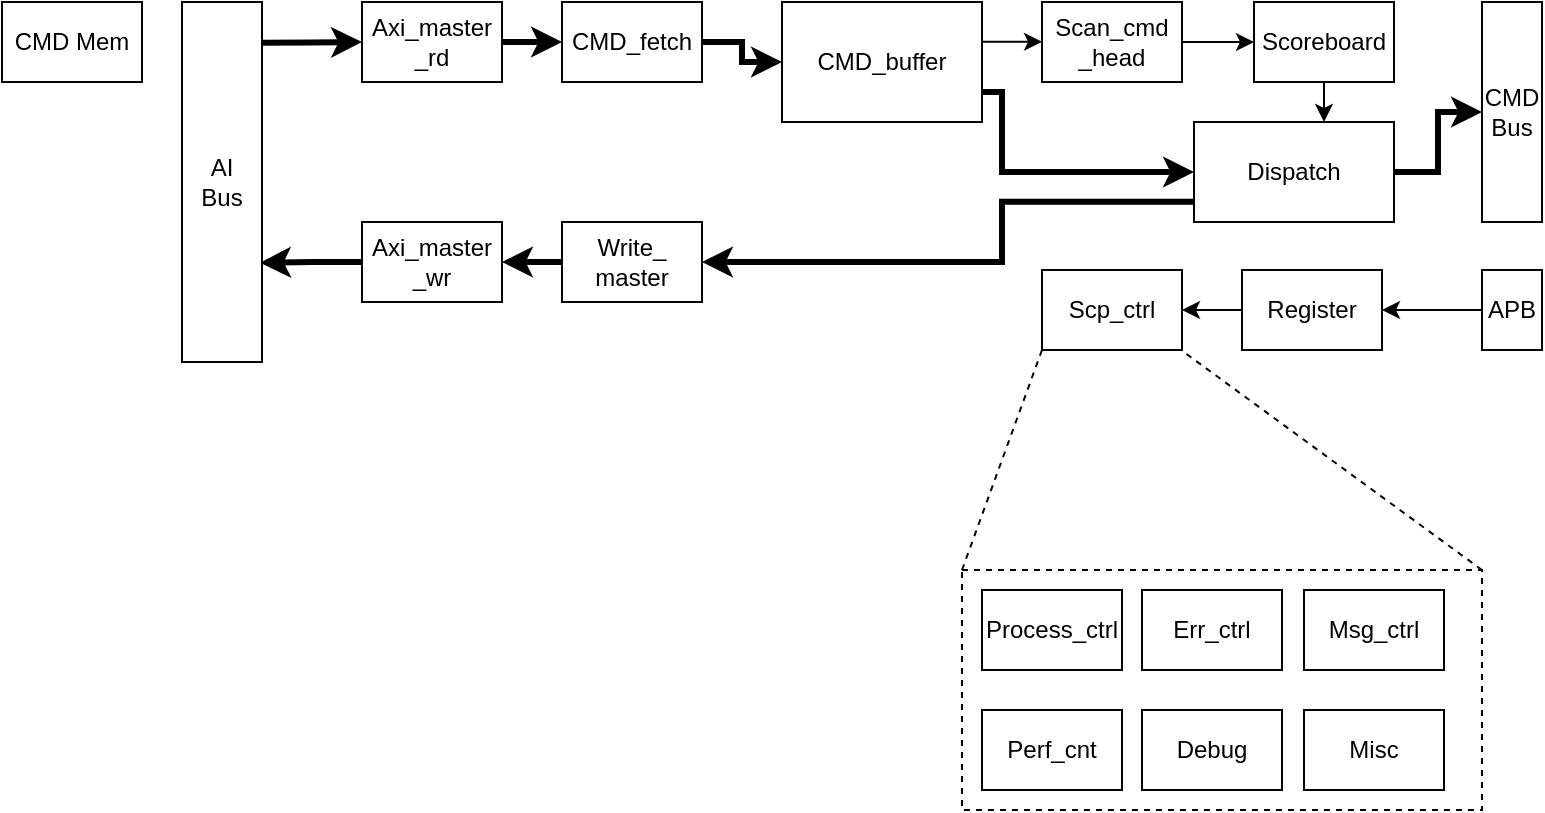 <mxfile version="21.5.2" type="github">
  <diagram name="第 1 页" id="LpcylKUexM6prcseToAj">
    <mxGraphModel dx="1728" dy="937" grid="1" gridSize="10" guides="1" tooltips="1" connect="1" arrows="1" fold="1" page="1" pageScale="1" pageWidth="1169" pageHeight="827" math="0" shadow="0">
      <root>
        <mxCell id="0" />
        <mxCell id="1" parent="0" />
        <mxCell id="ImF7eDTHu0jVzkc-1LmT-39" value="" style="rounded=0;whiteSpace=wrap;html=1;dashed=1;" vertex="1" parent="1">
          <mxGeometry x="500" y="564" width="260" height="120" as="geometry" />
        </mxCell>
        <mxCell id="ImF7eDTHu0jVzkc-1LmT-18" value="" style="edgeStyle=orthogonalEdgeStyle;rounded=0;orthogonalLoop=1;jettySize=auto;html=1;strokeWidth=3;" edge="1" parent="1" source="ImF7eDTHu0jVzkc-1LmT-1" target="ImF7eDTHu0jVzkc-1LmT-2">
          <mxGeometry relative="1" as="geometry" />
        </mxCell>
        <mxCell id="ImF7eDTHu0jVzkc-1LmT-1" value="CMD_fetch" style="rounded=0;whiteSpace=wrap;html=1;" vertex="1" parent="1">
          <mxGeometry x="300" y="280" width="70" height="40" as="geometry" />
        </mxCell>
        <mxCell id="ImF7eDTHu0jVzkc-1LmT-20" value="" style="edgeStyle=orthogonalEdgeStyle;rounded=0;orthogonalLoop=1;jettySize=auto;html=1;entryX=0;entryY=0.5;entryDx=0;entryDy=0;exitX=0.997;exitY=0.332;exitDx=0;exitDy=0;exitPerimeter=0;" edge="1" parent="1" source="ImF7eDTHu0jVzkc-1LmT-2" target="ImF7eDTHu0jVzkc-1LmT-3">
          <mxGeometry relative="1" as="geometry" />
        </mxCell>
        <mxCell id="ImF7eDTHu0jVzkc-1LmT-24" style="edgeStyle=orthogonalEdgeStyle;rounded=0;orthogonalLoop=1;jettySize=auto;html=1;entryX=0;entryY=0.5;entryDx=0;entryDy=0;exitX=1;exitY=0.75;exitDx=0;exitDy=0;strokeWidth=3;" edge="1" parent="1" source="ImF7eDTHu0jVzkc-1LmT-2" target="ImF7eDTHu0jVzkc-1LmT-8">
          <mxGeometry relative="1" as="geometry">
            <Array as="points">
              <mxPoint x="520" y="325" />
              <mxPoint x="520" y="365" />
            </Array>
          </mxGeometry>
        </mxCell>
        <mxCell id="ImF7eDTHu0jVzkc-1LmT-2" value="CMD_buffer" style="rounded=0;whiteSpace=wrap;html=1;" vertex="1" parent="1">
          <mxGeometry x="410" y="280" width="100" height="60" as="geometry" />
        </mxCell>
        <mxCell id="ImF7eDTHu0jVzkc-1LmT-21" value="" style="edgeStyle=orthogonalEdgeStyle;rounded=0;orthogonalLoop=1;jettySize=auto;html=1;" edge="1" parent="1" source="ImF7eDTHu0jVzkc-1LmT-3" target="ImF7eDTHu0jVzkc-1LmT-4">
          <mxGeometry relative="1" as="geometry" />
        </mxCell>
        <mxCell id="ImF7eDTHu0jVzkc-1LmT-3" value="Scan_cmd&lt;br&gt;_head" style="rounded=0;whiteSpace=wrap;html=1;" vertex="1" parent="1">
          <mxGeometry x="540" y="280" width="70" height="40" as="geometry" />
        </mxCell>
        <mxCell id="ImF7eDTHu0jVzkc-1LmT-23" value="" style="edgeStyle=orthogonalEdgeStyle;rounded=0;orthogonalLoop=1;jettySize=auto;html=1;entryX=0.649;entryY=0.005;entryDx=0;entryDy=0;entryPerimeter=0;" edge="1" parent="1" source="ImF7eDTHu0jVzkc-1LmT-4" target="ImF7eDTHu0jVzkc-1LmT-8">
          <mxGeometry relative="1" as="geometry" />
        </mxCell>
        <mxCell id="ImF7eDTHu0jVzkc-1LmT-4" value="Scoreboard" style="rounded=0;whiteSpace=wrap;html=1;" vertex="1" parent="1">
          <mxGeometry x="646" y="280" width="70" height="40" as="geometry" />
        </mxCell>
        <mxCell id="ImF7eDTHu0jVzkc-1LmT-31" value="" style="edgeStyle=orthogonalEdgeStyle;rounded=0;orthogonalLoop=1;jettySize=auto;html=1;strokeWidth=3;" edge="1" parent="1" source="ImF7eDTHu0jVzkc-1LmT-5" target="ImF7eDTHu0jVzkc-1LmT-11">
          <mxGeometry relative="1" as="geometry" />
        </mxCell>
        <mxCell id="ImF7eDTHu0jVzkc-1LmT-5" value="Write_&lt;br&gt;master" style="rounded=0;whiteSpace=wrap;html=1;" vertex="1" parent="1">
          <mxGeometry x="300" y="390" width="70" height="40" as="geometry" />
        </mxCell>
        <mxCell id="ImF7eDTHu0jVzkc-1LmT-33" value="" style="edgeStyle=orthogonalEdgeStyle;rounded=0;orthogonalLoop=1;jettySize=auto;html=1;" edge="1" parent="1" source="ImF7eDTHu0jVzkc-1LmT-6" target="ImF7eDTHu0jVzkc-1LmT-7">
          <mxGeometry relative="1" as="geometry" />
        </mxCell>
        <mxCell id="ImF7eDTHu0jVzkc-1LmT-6" value="Register" style="rounded=0;whiteSpace=wrap;html=1;" vertex="1" parent="1">
          <mxGeometry x="640" y="414" width="70" height="40" as="geometry" />
        </mxCell>
        <mxCell id="ImF7eDTHu0jVzkc-1LmT-7" value="Scp_ctrl" style="rounded=0;whiteSpace=wrap;html=1;" vertex="1" parent="1">
          <mxGeometry x="540" y="414" width="70" height="40" as="geometry" />
        </mxCell>
        <mxCell id="ImF7eDTHu0jVzkc-1LmT-28" value="" style="edgeStyle=orthogonalEdgeStyle;rounded=0;orthogonalLoop=1;jettySize=auto;html=1;strokeWidth=3;" edge="1" parent="1" source="ImF7eDTHu0jVzkc-1LmT-8" target="ImF7eDTHu0jVzkc-1LmT-14">
          <mxGeometry relative="1" as="geometry" />
        </mxCell>
        <mxCell id="ImF7eDTHu0jVzkc-1LmT-30" style="edgeStyle=orthogonalEdgeStyle;rounded=0;orthogonalLoop=1;jettySize=auto;html=1;entryX=1;entryY=0.5;entryDx=0;entryDy=0;exitX=-0.002;exitY=0.797;exitDx=0;exitDy=0;exitPerimeter=0;strokeWidth=3;" edge="1" parent="1" source="ImF7eDTHu0jVzkc-1LmT-8" target="ImF7eDTHu0jVzkc-1LmT-5">
          <mxGeometry relative="1" as="geometry">
            <Array as="points">
              <mxPoint x="520" y="380" />
              <mxPoint x="520" y="410" />
            </Array>
          </mxGeometry>
        </mxCell>
        <mxCell id="ImF7eDTHu0jVzkc-1LmT-8" value="Dispatch" style="rounded=0;whiteSpace=wrap;html=1;" vertex="1" parent="1">
          <mxGeometry x="616" y="340" width="100" height="50" as="geometry" />
        </mxCell>
        <mxCell id="ImF7eDTHu0jVzkc-1LmT-17" value="" style="edgeStyle=orthogonalEdgeStyle;rounded=0;orthogonalLoop=1;jettySize=auto;html=1;strokeWidth=3;" edge="1" parent="1" source="ImF7eDTHu0jVzkc-1LmT-9" target="ImF7eDTHu0jVzkc-1LmT-1">
          <mxGeometry relative="1" as="geometry" />
        </mxCell>
        <mxCell id="ImF7eDTHu0jVzkc-1LmT-9" value="Axi_master&lt;br&gt;_rd" style="rounded=0;whiteSpace=wrap;html=1;" vertex="1" parent="1">
          <mxGeometry x="200" y="280" width="70" height="40" as="geometry" />
        </mxCell>
        <mxCell id="ImF7eDTHu0jVzkc-1LmT-27" value="" style="edgeStyle=orthogonalEdgeStyle;rounded=0;orthogonalLoop=1;jettySize=auto;html=1;entryX=0.975;entryY=0.724;entryDx=0;entryDy=0;entryPerimeter=0;strokeWidth=3;" edge="1" parent="1" source="ImF7eDTHu0jVzkc-1LmT-11" target="ImF7eDTHu0jVzkc-1LmT-13">
          <mxGeometry relative="1" as="geometry" />
        </mxCell>
        <mxCell id="ImF7eDTHu0jVzkc-1LmT-11" value="Axi_master&lt;br&gt;_wr" style="rounded=0;whiteSpace=wrap;html=1;" vertex="1" parent="1">
          <mxGeometry x="200" y="390" width="70" height="40" as="geometry" />
        </mxCell>
        <mxCell id="ImF7eDTHu0jVzkc-1LmT-12" value="CMD Mem" style="rounded=0;whiteSpace=wrap;html=1;" vertex="1" parent="1">
          <mxGeometry x="20" y="280" width="70" height="40" as="geometry" />
        </mxCell>
        <mxCell id="ImF7eDTHu0jVzkc-1LmT-25" style="edgeStyle=orthogonalEdgeStyle;rounded=0;orthogonalLoop=1;jettySize=auto;html=1;entryX=0;entryY=0.5;entryDx=0;entryDy=0;exitX=1;exitY=0.113;exitDx=0;exitDy=0;exitPerimeter=0;strokeWidth=3;" edge="1" parent="1" source="ImF7eDTHu0jVzkc-1LmT-13" target="ImF7eDTHu0jVzkc-1LmT-9">
          <mxGeometry relative="1" as="geometry" />
        </mxCell>
        <mxCell id="ImF7eDTHu0jVzkc-1LmT-13" value="AI&lt;br&gt;Bus" style="rounded=0;whiteSpace=wrap;html=1;" vertex="1" parent="1">
          <mxGeometry x="110" y="280" width="40" height="180" as="geometry" />
        </mxCell>
        <mxCell id="ImF7eDTHu0jVzkc-1LmT-14" value="CMD&lt;br&gt;Bus" style="rounded=0;whiteSpace=wrap;html=1;" vertex="1" parent="1">
          <mxGeometry x="760" y="280" width="30" height="110" as="geometry" />
        </mxCell>
        <mxCell id="ImF7eDTHu0jVzkc-1LmT-32" value="" style="edgeStyle=orthogonalEdgeStyle;rounded=0;orthogonalLoop=1;jettySize=auto;html=1;" edge="1" parent="1" source="ImF7eDTHu0jVzkc-1LmT-15" target="ImF7eDTHu0jVzkc-1LmT-6">
          <mxGeometry relative="1" as="geometry" />
        </mxCell>
        <mxCell id="ImF7eDTHu0jVzkc-1LmT-15" value="APB" style="rounded=0;whiteSpace=wrap;html=1;" vertex="1" parent="1">
          <mxGeometry x="760" y="414" width="30" height="40" as="geometry" />
        </mxCell>
        <mxCell id="ImF7eDTHu0jVzkc-1LmT-34" value="Err_ctrl" style="rounded=0;whiteSpace=wrap;html=1;" vertex="1" parent="1">
          <mxGeometry x="590" y="574" width="70" height="40" as="geometry" />
        </mxCell>
        <mxCell id="ImF7eDTHu0jVzkc-1LmT-35" value="Msg_ctrl" style="rounded=0;whiteSpace=wrap;html=1;" vertex="1" parent="1">
          <mxGeometry x="671" y="574" width="70" height="40" as="geometry" />
        </mxCell>
        <mxCell id="ImF7eDTHu0jVzkc-1LmT-36" value="Perf_cnt" style="rounded=0;whiteSpace=wrap;html=1;" vertex="1" parent="1">
          <mxGeometry x="510" y="634" width="70" height="40" as="geometry" />
        </mxCell>
        <mxCell id="ImF7eDTHu0jVzkc-1LmT-37" value="Process_ctrl" style="rounded=0;whiteSpace=wrap;html=1;" vertex="1" parent="1">
          <mxGeometry x="510" y="574" width="70" height="40" as="geometry" />
        </mxCell>
        <mxCell id="ImF7eDTHu0jVzkc-1LmT-38" value="Debug" style="rounded=0;whiteSpace=wrap;html=1;" vertex="1" parent="1">
          <mxGeometry x="590" y="634" width="70" height="40" as="geometry" />
        </mxCell>
        <mxCell id="ImF7eDTHu0jVzkc-1LmT-42" value="" style="endArrow=none;dashed=1;html=1;rounded=0;exitX=0;exitY=0;exitDx=0;exitDy=0;entryX=0;entryY=1;entryDx=0;entryDy=0;" edge="1" parent="1" source="ImF7eDTHu0jVzkc-1LmT-39" target="ImF7eDTHu0jVzkc-1LmT-7">
          <mxGeometry width="50" height="50" relative="1" as="geometry">
            <mxPoint x="500" y="474" as="sourcePoint" />
            <mxPoint x="550" y="424" as="targetPoint" />
          </mxGeometry>
        </mxCell>
        <mxCell id="ImF7eDTHu0jVzkc-1LmT-43" value="" style="endArrow=none;dashed=1;html=1;rounded=0;exitX=1;exitY=0;exitDx=0;exitDy=0;entryX=0;entryY=1;entryDx=0;entryDy=0;" edge="1" parent="1" source="ImF7eDTHu0jVzkc-1LmT-39">
          <mxGeometry width="50" height="50" relative="1" as="geometry">
            <mxPoint x="609.52" y="564" as="sourcePoint" />
            <mxPoint x="609.52" y="454" as="targetPoint" />
          </mxGeometry>
        </mxCell>
        <mxCell id="ImF7eDTHu0jVzkc-1LmT-44" value="Misc" style="rounded=0;whiteSpace=wrap;html=1;" vertex="1" parent="1">
          <mxGeometry x="671" y="634" width="70" height="40" as="geometry" />
        </mxCell>
      </root>
    </mxGraphModel>
  </diagram>
</mxfile>
